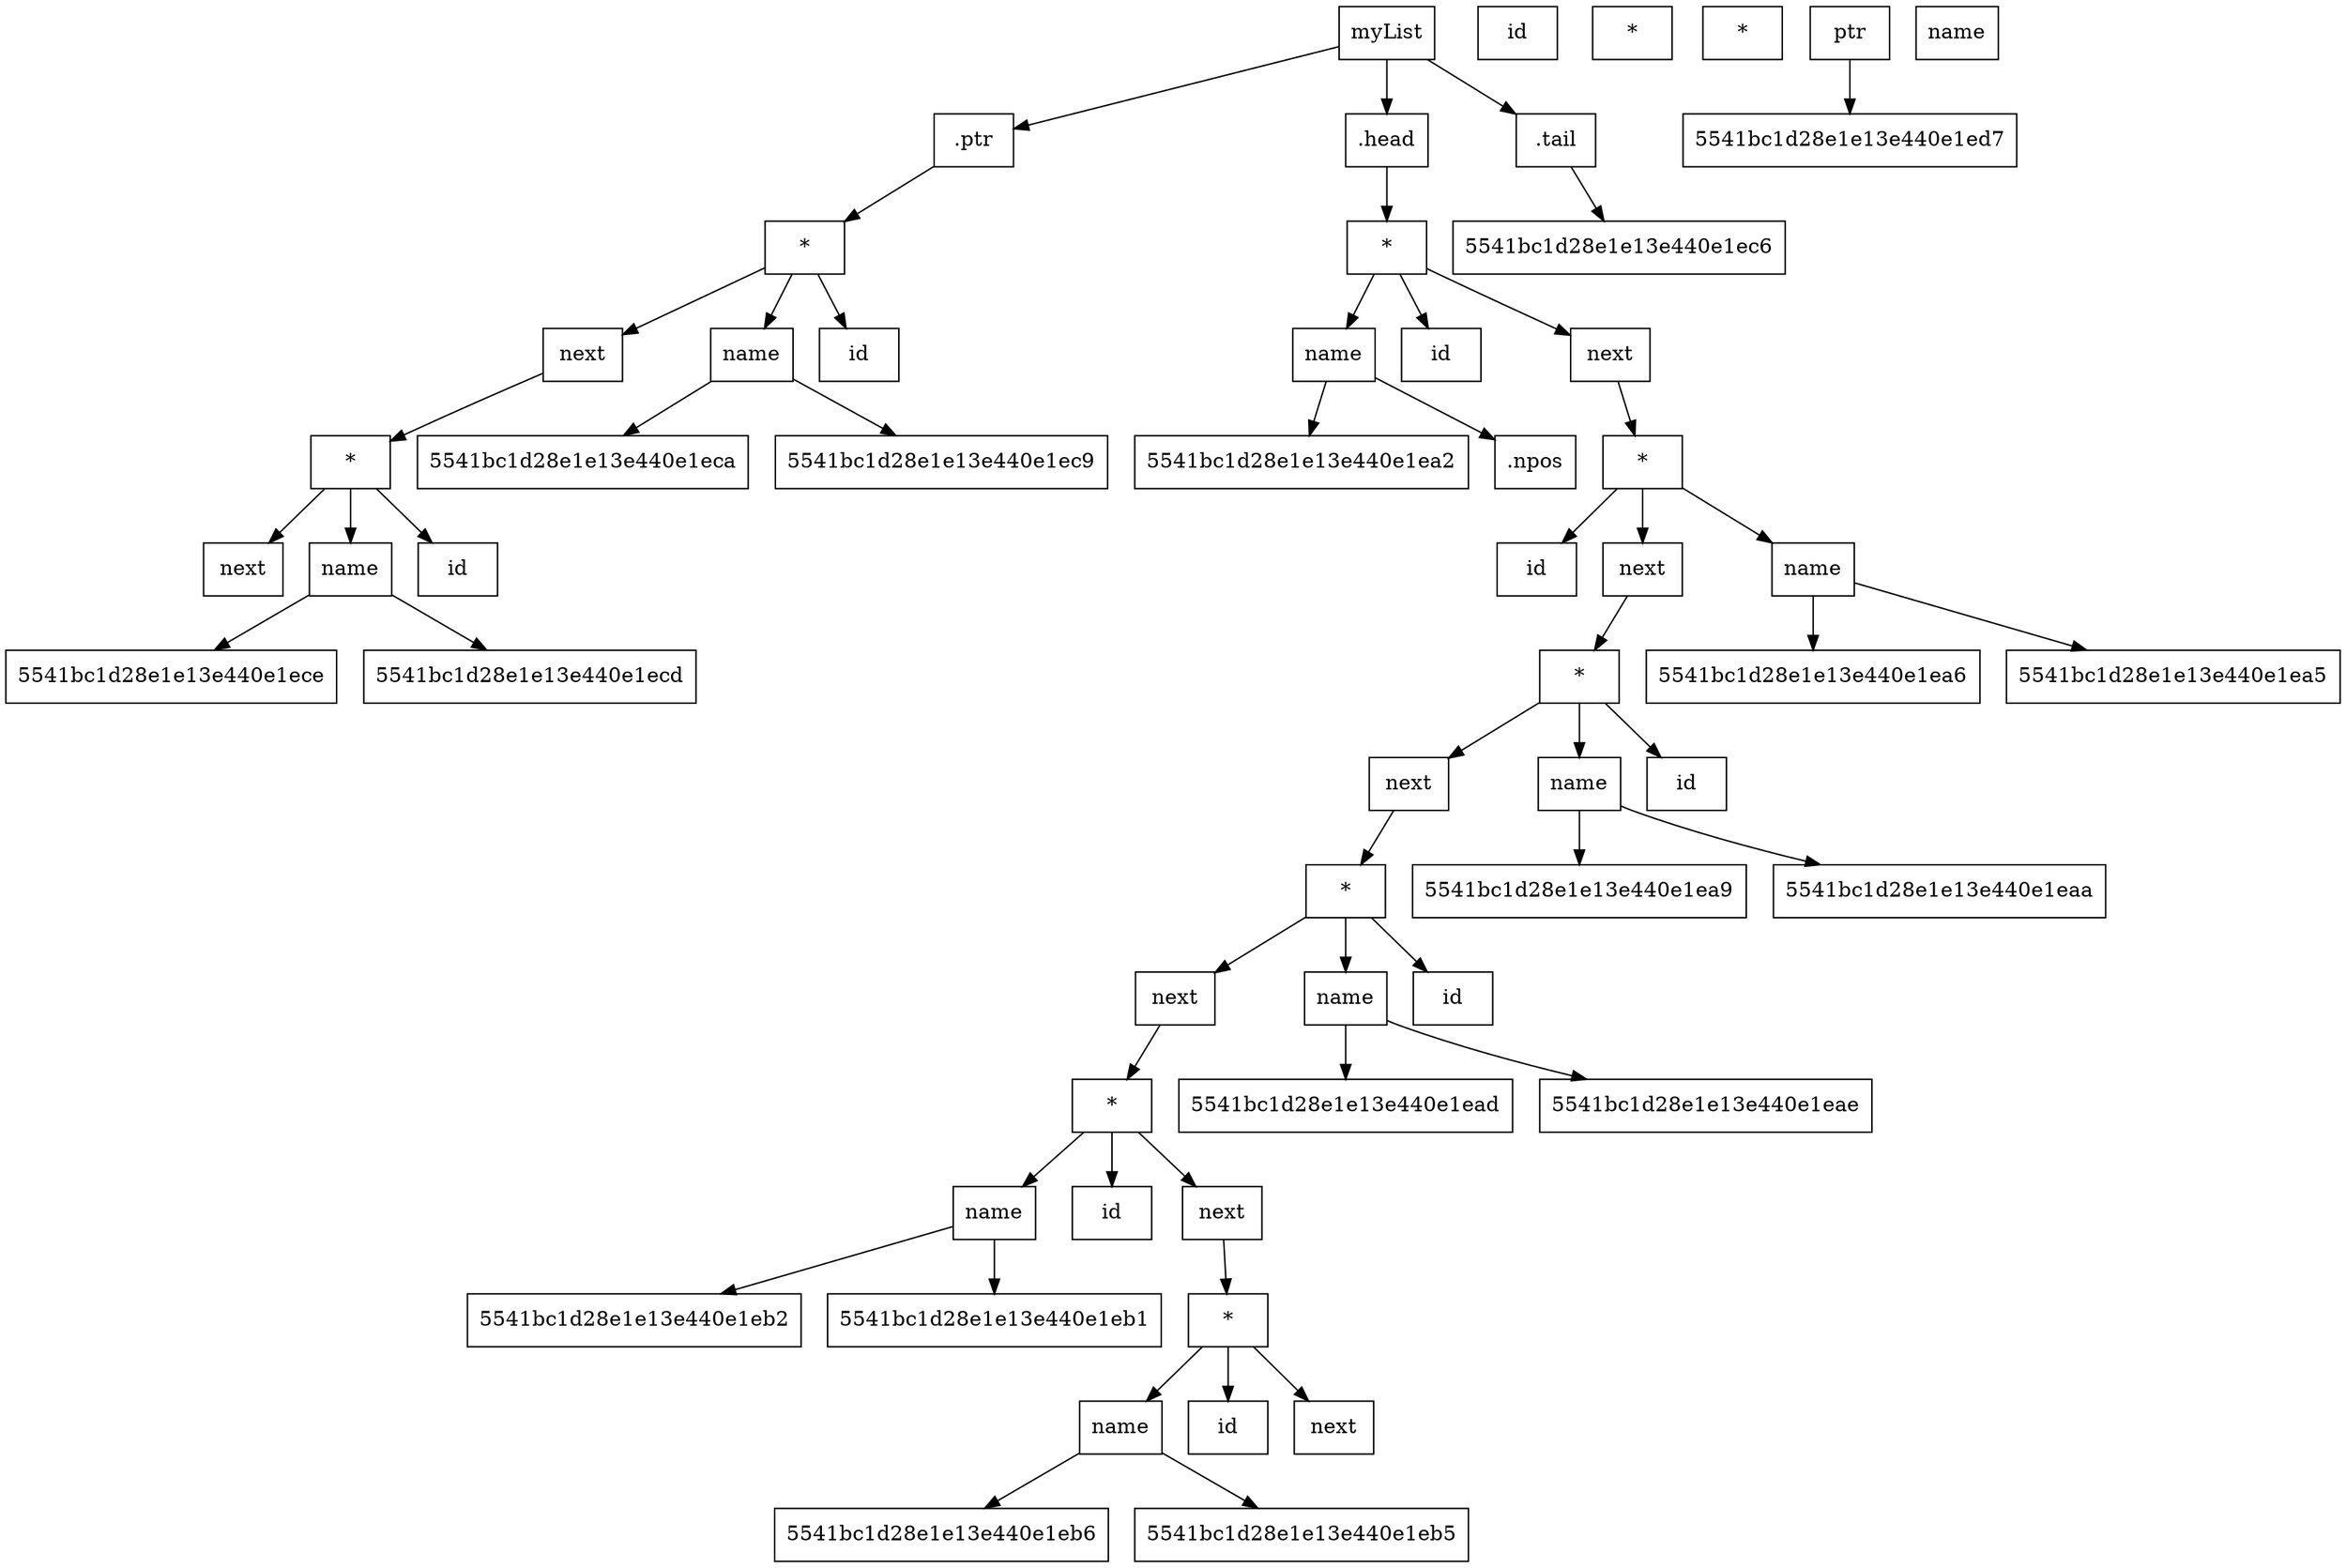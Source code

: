 strict digraph  {
	node [label="\N",
		shape=record
	];
	"5541bc1d28e1e13e440e1ebd"	 [label=next];
	"5541bc1d28e1e13e440e1ebc"	 [label="*"];
	"5541bc1d28e1e13e440e1ebd" -> "5541bc1d28e1e13e440e1ebc";
	"5541bc1d28e1e13e440e1ed5"	 [label=".ptr"];
	"5541bc1d28e1e13e440e1ed4"	 [label="*"];
	"5541bc1d28e1e13e440e1ed5" -> "5541bc1d28e1e13e440e1ed4";
	"5541bc1d28e1e13e440e1eb3"	 [label=name];
	"5541bc1d28e1e13e440e1eb3" -> "5541bc1d28e1e13e440e1eb2";
	"5541bc1d28e1e13e440e1eb3" -> "5541bc1d28e1e13e440e1eb1";
	"5541bc1d28e1e13e440e1ea3"	 [label=name];
	"5541bc1d28e1e13e440e1ea3" -> "5541bc1d28e1e13e440e1ea2";
	"5541bc1d28e1e13e440e1ea1"	 [label=".npos"];
	"5541bc1d28e1e13e440e1ea3" -> "5541bc1d28e1e13e440e1ea1";
	"5541bc1d28e1e13e440e1eb7"	 [label=name];
	"5541bc1d28e1e13e440e1eb7" -> "5541bc1d28e1e13e440e1eb6";
	"5541bc1d28e1e13e440e1eb7" -> "5541bc1d28e1e13e440e1eb5";
	"5541bc1d28e1e13e440e1ec0"	 [label="*"];
	"5541bc1d28e1e13e440e1ebf"	 [label=next];
	"5541bc1d28e1e13e440e1ec0" -> "5541bc1d28e1e13e440e1ebf";
	"5541bc1d28e1e13e440e1eab"	 [label=name];
	"5541bc1d28e1e13e440e1ec0" -> "5541bc1d28e1e13e440e1eab";
	"5541bc1d28e1e13e440e1ea8"	 [label=id];
	"5541bc1d28e1e13e440e1ec0" -> "5541bc1d28e1e13e440e1ea8";
	"5541bc1d28e1e13e440e1ed3"	 [label=next];
	"5541bc1d28e1e13e440e1ed4" -> "5541bc1d28e1e13e440e1ed3";
	"5541bc1d28e1e13e440e1ecb"	 [label=name];
	"5541bc1d28e1e13e440e1ed4" -> "5541bc1d28e1e13e440e1ecb";
	"5541bc1d28e1e13e440e1ec8"	 [label=id];
	"5541bc1d28e1e13e440e1ed4" -> "5541bc1d28e1e13e440e1ec8";
	"5541bc1d28e1e13e440e1ed1"	 [label=next];
	"5541bc1c28e1e13e440e1e9e"	 [label=id];
	"5541bc1d28e1e13e440e1eaf"	 [label=name];
	"5541bc1d28e1e13e440e1eaf" -> "5541bc1d28e1e13e440e1ead";
	"5541bc1d28e1e13e440e1eaf" -> "5541bc1d28e1e13e440e1eae";
	"5541bc1d28e1e13e440e1ed2"	 [label="*"];
	"5541bc1d28e1e13e440e1ed3" -> "5541bc1d28e1e13e440e1ed2";
	"5541bc1d28e1e13e440e1eb8"	 [label="*"];
	"5541bc1d28e1e13e440e1ec4"	 [label="*"];
	"5541bc1d28e1e13e440e1ec4" -> "5541bc1d28e1e13e440e1ea3";
	"5541bc1d28e1e13e440e1ea0"	 [label=id];
	"5541bc1d28e1e13e440e1ec4" -> "5541bc1d28e1e13e440e1ea0";
	"5541bc1d28e1e13e440e1ec3"	 [label=next];
	"5541bc1d28e1e13e440e1ec4" -> "5541bc1d28e1e13e440e1ec3";
	"5541bc1d28e1e13e440e1ebc" -> "5541bc1d28e1e13e440e1eb3";
	"5541bc1d28e1e13e440e1eb0"	 [label=id];
	"5541bc1d28e1e13e440e1ebc" -> "5541bc1d28e1e13e440e1eb0";
	"5541bc1d28e1e13e440e1ebb"	 [label=next];
	"5541bc1d28e1e13e440e1ebc" -> "5541bc1d28e1e13e440e1ebb";
	"5541bc1d28e1e13e440e1eac"	 [label=id];
	"5541bc1d28e1e13e440e1ea4"	 [label=id];
	"5541bc1d28e1e13e440e1ed0"	 [label="*"];
	"5541bc1d28e1e13e440e1ed8"	 [label=ptr];
	"5541bc1d28e1e13e440e1ed8" -> "5541bc1d28e1e13e440e1ed7";
	"5541bc1d28e1e13e440e1ec1"	 [label=next];
	"5541bc1d28e1e13e440e1ec1" -> "5541bc1d28e1e13e440e1ec0";
	"5541bc1d28e1e13e440e1ec2"	 [label="*"];
	"5541bc1d28e1e13e440e1ec3" -> "5541bc1d28e1e13e440e1ec2";
	"5541bc1d28e1e13e440e1ecf"	 [label=name];
	"5541bc1d28e1e13e440e1ecf" -> "5541bc1d28e1e13e440e1ece";
	"5541bc1d28e1e13e440e1ecf" -> "5541bc1d28e1e13e440e1ecd";
	"5541bc1d28e1e13e440e1ebe"	 [label="*"];
	"5541bc1d28e1e13e440e1ebf" -> "5541bc1d28e1e13e440e1ebe";
	"5541bc1d28e1e13e440e1ed6"	 [label=myList];
	"5541bc1d28e1e13e440e1ed6" -> "5541bc1d28e1e13e440e1ed5";
	"5541bc1d28e1e13e440e1ec5"	 [label=".head"];
	"5541bc1d28e1e13e440e1ed6" -> "5541bc1d28e1e13e440e1ec5";
	"5541bc1d28e1e13e440e1ec7"	 [label=".tail"];
	"5541bc1d28e1e13e440e1ed6" -> "5541bc1d28e1e13e440e1ec7";
	"5541bc1d28e1e13e440e1ec5" -> "5541bc1d28e1e13e440e1ec4";
	"5541bc1d28e1e13e440e1ecc"	 [label=id];
	"5541bc1d28e1e13e440e1ecb" -> "5541bc1d28e1e13e440e1eca";
	"5541bc1d28e1e13e440e1ecb" -> "5541bc1d28e1e13e440e1ec9";
	"5541bc1d28e1e13e440e1eba"	 [label="*"];
	"5541bc1d28e1e13e440e1ebb" -> "5541bc1d28e1e13e440e1eba";
	"5541bc1d28e1e13e440e1ec2" -> "5541bc1d28e1e13e440e1ea4";
	"5541bc1d28e1e13e440e1ec2" -> "5541bc1d28e1e13e440e1ec1";
	"5541bc1d28e1e13e440e1ea7"	 [label=name];
	"5541bc1d28e1e13e440e1ec2" -> "5541bc1d28e1e13e440e1ea7";
	"5541bc1d28e1e13e440e1eba" -> "5541bc1d28e1e13e440e1eb7";
	"5541bc1d28e1e13e440e1eb4"	 [label=id];
	"5541bc1d28e1e13e440e1eba" -> "5541bc1d28e1e13e440e1eb4";
	"5541bc1d28e1e13e440e1eb9"	 [label=next];
	"5541bc1d28e1e13e440e1eba" -> "5541bc1d28e1e13e440e1eb9";
	"5541bc1d28e1e13e440e1ed2" -> "5541bc1d28e1e13e440e1ed1";
	"5541bc1d28e1e13e440e1ed2" -> "5541bc1d28e1e13e440e1ecf";
	"5541bc1d28e1e13e440e1ed2" -> "5541bc1d28e1e13e440e1ecc";
	"5541bc1d28e1e13e440e1ea7" -> "5541bc1d28e1e13e440e1ea6";
	"5541bc1d28e1e13e440e1ea7" -> "5541bc1d28e1e13e440e1ea5";
	"5541bc1d28e1e13e440e1eab" -> "5541bc1d28e1e13e440e1ea9";
	"5541bc1d28e1e13e440e1eab" -> "5541bc1d28e1e13e440e1eaa";
	"5541bc1c28e1e13e440e1e9f"	 [label=name];
	"5541bc1d28e1e13e440e1ec7" -> "5541bc1d28e1e13e440e1ec6";
	"5541bc1d28e1e13e440e1ebe" -> "5541bc1d28e1e13e440e1ebd";
	"5541bc1d28e1e13e440e1ebe" -> "5541bc1d28e1e13e440e1eaf";
	"5541bc1d28e1e13e440e1ebe" -> "5541bc1d28e1e13e440e1eac";
}
